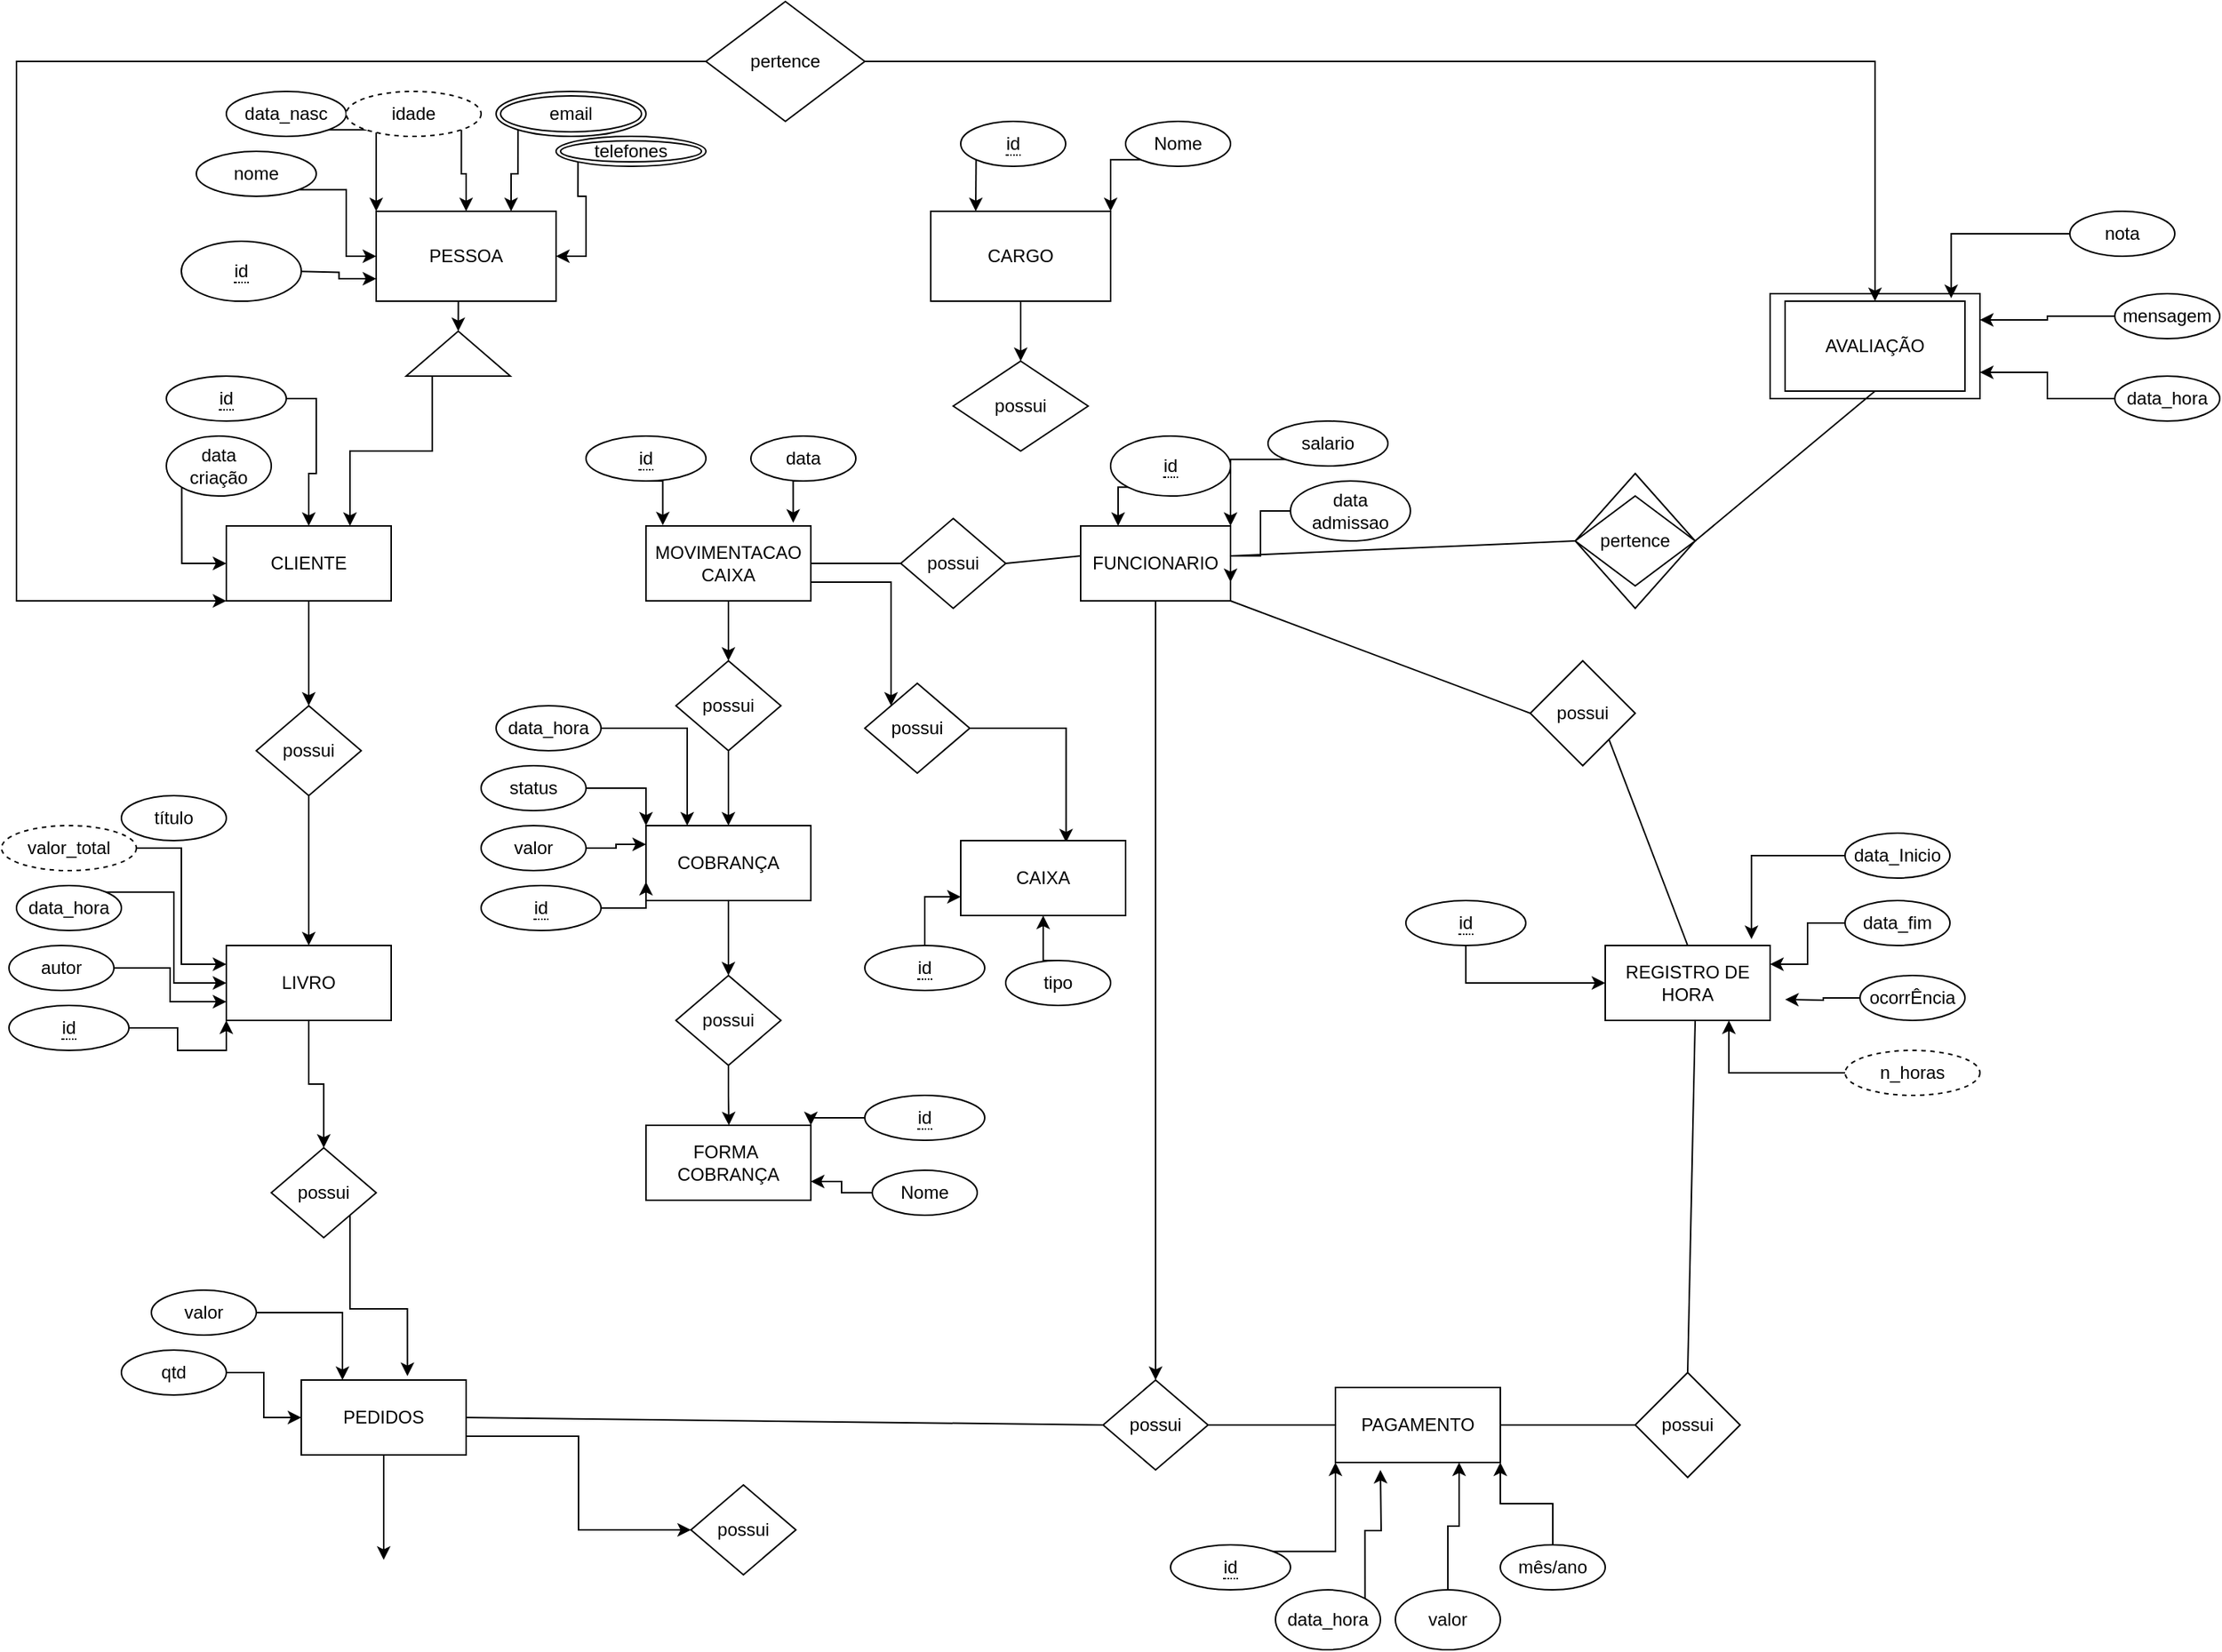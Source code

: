 <mxfile version="21.6.8" type="github">
  <diagram name="Página-1" id="gAhEPhjO_lKpxTiL0pb8">
    <mxGraphModel dx="2289" dy="622" grid="1" gridSize="10" guides="1" tooltips="1" connect="1" arrows="1" fold="1" page="1" pageScale="1" pageWidth="827" pageHeight="1169" math="0" shadow="0">
      <root>
        <mxCell id="0" />
        <mxCell id="1" parent="0" />
        <mxCell id="npG9SeMGYt-nMeT8o7ZW-240" value="" style="rhombus;whiteSpace=wrap;html=1;" vertex="1" parent="1">
          <mxGeometry x="940" y="315" width="80" height="90" as="geometry" />
        </mxCell>
        <mxCell id="npG9SeMGYt-nMeT8o7ZW-235" value="" style="rounded=0;whiteSpace=wrap;html=1;" vertex="1" parent="1">
          <mxGeometry x="1070" y="195" width="140" height="70" as="geometry" />
        </mxCell>
        <mxCell id="npG9SeMGYt-nMeT8o7ZW-226" style="edgeStyle=orthogonalEdgeStyle;rounded=0;orthogonalLoop=1;jettySize=auto;html=1;exitX=0;exitY=0.5;exitDx=0;exitDy=0;entryX=0;entryY=1;entryDx=0;entryDy=0;" edge="1" parent="1" source="npG9SeMGYt-nMeT8o7ZW-1" target="npG9SeMGYt-nMeT8o7ZW-41">
          <mxGeometry relative="1" as="geometry">
            <mxPoint x="-100" y="410" as="targetPoint" />
            <Array as="points">
              <mxPoint x="-100" y="40" />
              <mxPoint x="-100" y="400" />
            </Array>
          </mxGeometry>
        </mxCell>
        <mxCell id="npG9SeMGYt-nMeT8o7ZW-236" style="edgeStyle=orthogonalEdgeStyle;rounded=0;orthogonalLoop=1;jettySize=auto;html=1;exitX=1;exitY=0.5;exitDx=0;exitDy=0;entryX=0.5;entryY=0;entryDx=0;entryDy=0;" edge="1" parent="1" source="npG9SeMGYt-nMeT8o7ZW-1" target="npG9SeMGYt-nMeT8o7ZW-234">
          <mxGeometry relative="1" as="geometry">
            <mxPoint x="1150.0" y="40" as="targetPoint" />
          </mxGeometry>
        </mxCell>
        <mxCell id="npG9SeMGYt-nMeT8o7ZW-1" value="pertence" style="rhombus;whiteSpace=wrap;html=1;" vertex="1" parent="1">
          <mxGeometry x="360" width="106" height="80" as="geometry" />
        </mxCell>
        <mxCell id="npG9SeMGYt-nMeT8o7ZW-38" style="edgeStyle=orthogonalEdgeStyle;rounded=0;orthogonalLoop=1;jettySize=auto;html=1;exitX=0.5;exitY=1;exitDx=0;exitDy=0;entryX=1;entryY=0.5;entryDx=0;entryDy=0;" edge="1" parent="1" source="npG9SeMGYt-nMeT8o7ZW-2" target="npG9SeMGYt-nMeT8o7ZW-26">
          <mxGeometry relative="1" as="geometry" />
        </mxCell>
        <mxCell id="npG9SeMGYt-nMeT8o7ZW-2" value="PESSOA" style="rounded=0;whiteSpace=wrap;html=1;" vertex="1" parent="1">
          <mxGeometry x="140" y="140" width="120" height="60" as="geometry" />
        </mxCell>
        <mxCell id="npG9SeMGYt-nMeT8o7ZW-37" style="edgeStyle=orthogonalEdgeStyle;rounded=0;orthogonalLoop=1;jettySize=auto;html=1;exitX=0.5;exitY=1;exitDx=0;exitDy=0;entryX=0.5;entryY=0;entryDx=0;entryDy=0;" edge="1" parent="1" source="npG9SeMGYt-nMeT8o7ZW-3" target="npG9SeMGYt-nMeT8o7ZW-36">
          <mxGeometry relative="1" as="geometry" />
        </mxCell>
        <mxCell id="npG9SeMGYt-nMeT8o7ZW-3" value="CARGO" style="rounded=0;whiteSpace=wrap;html=1;" vertex="1" parent="1">
          <mxGeometry x="510" y="140" width="120" height="60" as="geometry" />
        </mxCell>
        <mxCell id="npG9SeMGYt-nMeT8o7ZW-58" style="edgeStyle=orthogonalEdgeStyle;rounded=0;orthogonalLoop=1;jettySize=auto;html=1;exitX=0.5;exitY=1;exitDx=0;exitDy=0;entryX=0.5;entryY=0;entryDx=0;entryDy=0;" edge="1" parent="1" source="npG9SeMGYt-nMeT8o7ZW-4" target="npG9SeMGYt-nMeT8o7ZW-57">
          <mxGeometry relative="1" as="geometry" />
        </mxCell>
        <mxCell id="npG9SeMGYt-nMeT8o7ZW-72" style="edgeStyle=orthogonalEdgeStyle;rounded=0;orthogonalLoop=1;jettySize=auto;html=1;exitX=1;exitY=0.75;exitDx=0;exitDy=0;entryX=0;entryY=0;entryDx=0;entryDy=0;" edge="1" parent="1" source="npG9SeMGYt-nMeT8o7ZW-4" target="npG9SeMGYt-nMeT8o7ZW-69">
          <mxGeometry relative="1" as="geometry" />
        </mxCell>
        <mxCell id="npG9SeMGYt-nMeT8o7ZW-4" value="MOVIMENTACAO&lt;br&gt;CAIXA" style="rounded=0;whiteSpace=wrap;html=1;" vertex="1" parent="1">
          <mxGeometry x="320" y="350" width="110" height="50" as="geometry" />
        </mxCell>
        <mxCell id="npG9SeMGYt-nMeT8o7ZW-89" style="edgeStyle=orthogonalEdgeStyle;rounded=0;orthogonalLoop=1;jettySize=auto;html=1;exitX=0.5;exitY=1;exitDx=0;exitDy=0;entryX=0.5;entryY=0;entryDx=0;entryDy=0;" edge="1" parent="1" source="npG9SeMGYt-nMeT8o7ZW-5" target="npG9SeMGYt-nMeT8o7ZW-87">
          <mxGeometry relative="1" as="geometry" />
        </mxCell>
        <mxCell id="npG9SeMGYt-nMeT8o7ZW-5" value="FUNCIONARIO" style="rounded=0;whiteSpace=wrap;html=1;" vertex="1" parent="1">
          <mxGeometry x="610" y="350" width="100" height="50" as="geometry" />
        </mxCell>
        <mxCell id="npG9SeMGYt-nMeT8o7ZW-24" style="edgeStyle=orthogonalEdgeStyle;rounded=0;orthogonalLoop=1;jettySize=auto;html=1;exitX=1;exitY=1;exitDx=0;exitDy=0;entryX=0;entryY=0.75;entryDx=0;entryDy=0;" edge="1" parent="1" target="npG9SeMGYt-nMeT8o7ZW-2">
          <mxGeometry relative="1" as="geometry">
            <mxPoint x="89.392" y="180.174" as="sourcePoint" />
          </mxGeometry>
        </mxCell>
        <mxCell id="npG9SeMGYt-nMeT8o7ZW-23" style="edgeStyle=orthogonalEdgeStyle;rounded=0;orthogonalLoop=1;jettySize=auto;html=1;exitX=1;exitY=1;exitDx=0;exitDy=0;entryX=0;entryY=0.5;entryDx=0;entryDy=0;" edge="1" parent="1" source="npG9SeMGYt-nMeT8o7ZW-8" target="npG9SeMGYt-nMeT8o7ZW-2">
          <mxGeometry relative="1" as="geometry" />
        </mxCell>
        <mxCell id="npG9SeMGYt-nMeT8o7ZW-8" value="nome" style="ellipse;whiteSpace=wrap;html=1;" vertex="1" parent="1">
          <mxGeometry x="20" y="100" width="80" height="30" as="geometry" />
        </mxCell>
        <mxCell id="npG9SeMGYt-nMeT8o7ZW-19" style="edgeStyle=orthogonalEdgeStyle;rounded=0;orthogonalLoop=1;jettySize=auto;html=1;exitX=1;exitY=1;exitDx=0;exitDy=0;entryX=0;entryY=0;entryDx=0;entryDy=0;" edge="1" parent="1" source="npG9SeMGYt-nMeT8o7ZW-10" target="npG9SeMGYt-nMeT8o7ZW-2">
          <mxGeometry relative="1" as="geometry" />
        </mxCell>
        <mxCell id="npG9SeMGYt-nMeT8o7ZW-10" value="data_nasc" style="ellipse;whiteSpace=wrap;html=1;" vertex="1" parent="1">
          <mxGeometry x="40" y="60" width="80" height="30" as="geometry" />
        </mxCell>
        <mxCell id="npG9SeMGYt-nMeT8o7ZW-18" style="edgeStyle=orthogonalEdgeStyle;rounded=0;orthogonalLoop=1;jettySize=auto;html=1;exitX=1;exitY=1;exitDx=0;exitDy=0;entryX=0.5;entryY=0;entryDx=0;entryDy=0;" edge="1" parent="1" source="npG9SeMGYt-nMeT8o7ZW-11" target="npG9SeMGYt-nMeT8o7ZW-2">
          <mxGeometry relative="1" as="geometry" />
        </mxCell>
        <mxCell id="npG9SeMGYt-nMeT8o7ZW-11" value="idade" style="ellipse;whiteSpace=wrap;html=1;align=center;dashed=1;" vertex="1" parent="1">
          <mxGeometry x="120" y="60" width="90" height="30" as="geometry" />
        </mxCell>
        <mxCell id="npG9SeMGYt-nMeT8o7ZW-17" style="edgeStyle=orthogonalEdgeStyle;rounded=0;orthogonalLoop=1;jettySize=auto;html=1;exitX=0;exitY=1;exitDx=0;exitDy=0;entryX=0.75;entryY=0;entryDx=0;entryDy=0;" edge="1" parent="1" source="npG9SeMGYt-nMeT8o7ZW-12" target="npG9SeMGYt-nMeT8o7ZW-2">
          <mxGeometry relative="1" as="geometry" />
        </mxCell>
        <mxCell id="npG9SeMGYt-nMeT8o7ZW-12" value="email" style="ellipse;shape=doubleEllipse;margin=3;whiteSpace=wrap;html=1;align=center;" vertex="1" parent="1">
          <mxGeometry x="220" y="60" width="100" height="30" as="geometry" />
        </mxCell>
        <mxCell id="npG9SeMGYt-nMeT8o7ZW-16" style="edgeStyle=orthogonalEdgeStyle;rounded=0;orthogonalLoop=1;jettySize=auto;html=1;exitX=0;exitY=1;exitDx=0;exitDy=0;entryX=1;entryY=0.5;entryDx=0;entryDy=0;" edge="1" parent="1" source="npG9SeMGYt-nMeT8o7ZW-13" target="npG9SeMGYt-nMeT8o7ZW-2">
          <mxGeometry relative="1" as="geometry" />
        </mxCell>
        <mxCell id="npG9SeMGYt-nMeT8o7ZW-13" value="telefones" style="ellipse;shape=doubleEllipse;margin=3;whiteSpace=wrap;html=1;align=center;" vertex="1" parent="1">
          <mxGeometry x="260" y="90" width="100" height="20" as="geometry" />
        </mxCell>
        <mxCell id="npG9SeMGYt-nMeT8o7ZW-91" style="edgeStyle=orthogonalEdgeStyle;rounded=0;orthogonalLoop=1;jettySize=auto;html=1;exitX=0;exitY=0.25;exitDx=0;exitDy=0;entryX=0.75;entryY=0;entryDx=0;entryDy=0;" edge="1" parent="1" source="npG9SeMGYt-nMeT8o7ZW-26" target="npG9SeMGYt-nMeT8o7ZW-41">
          <mxGeometry relative="1" as="geometry" />
        </mxCell>
        <mxCell id="npG9SeMGYt-nMeT8o7ZW-26" value="" style="triangle;whiteSpace=wrap;html=1;direction=north;" vertex="1" parent="1">
          <mxGeometry x="160" y="220" width="69.5" height="30" as="geometry" />
        </mxCell>
        <mxCell id="npG9SeMGYt-nMeT8o7ZW-28" value="&lt;span style=&quot;border-bottom: 1px dotted&quot;&gt;id&lt;br&gt;&lt;/span&gt;" style="ellipse;whiteSpace=wrap;html=1;align=center;" vertex="1" parent="1">
          <mxGeometry x="10" y="160" width="80" height="40" as="geometry" />
        </mxCell>
        <mxCell id="npG9SeMGYt-nMeT8o7ZW-35" style="edgeStyle=orthogonalEdgeStyle;rounded=0;orthogonalLoop=1;jettySize=auto;html=1;exitX=0;exitY=1;exitDx=0;exitDy=0;entryX=0.25;entryY=0;entryDx=0;entryDy=0;" edge="1" parent="1" source="npG9SeMGYt-nMeT8o7ZW-31" target="npG9SeMGYt-nMeT8o7ZW-3">
          <mxGeometry relative="1" as="geometry" />
        </mxCell>
        <mxCell id="npG9SeMGYt-nMeT8o7ZW-31" value="&lt;span style=&quot;border-bottom: 1px dotted&quot;&gt;id&lt;br&gt;&lt;/span&gt;" style="ellipse;whiteSpace=wrap;html=1;align=center;" vertex="1" parent="1">
          <mxGeometry x="530" y="80" width="70" height="30" as="geometry" />
        </mxCell>
        <mxCell id="npG9SeMGYt-nMeT8o7ZW-32" style="edgeStyle=orthogonalEdgeStyle;rounded=0;orthogonalLoop=1;jettySize=auto;html=1;exitX=0.5;exitY=1;exitDx=0;exitDy=0;" edge="1" parent="1" source="npG9SeMGYt-nMeT8o7ZW-31" target="npG9SeMGYt-nMeT8o7ZW-31">
          <mxGeometry relative="1" as="geometry" />
        </mxCell>
        <mxCell id="npG9SeMGYt-nMeT8o7ZW-34" style="edgeStyle=orthogonalEdgeStyle;rounded=0;orthogonalLoop=1;jettySize=auto;html=1;exitX=0;exitY=1;exitDx=0;exitDy=0;entryX=1;entryY=0;entryDx=0;entryDy=0;" edge="1" parent="1" source="npG9SeMGYt-nMeT8o7ZW-33" target="npG9SeMGYt-nMeT8o7ZW-3">
          <mxGeometry relative="1" as="geometry" />
        </mxCell>
        <mxCell id="npG9SeMGYt-nMeT8o7ZW-33" value="Nome" style="ellipse;whiteSpace=wrap;html=1;" vertex="1" parent="1">
          <mxGeometry x="640" y="80" width="70" height="30" as="geometry" />
        </mxCell>
        <mxCell id="npG9SeMGYt-nMeT8o7ZW-36" value="possui" style="rhombus;whiteSpace=wrap;html=1;" vertex="1" parent="1">
          <mxGeometry x="525" y="240" width="90" height="60" as="geometry" />
        </mxCell>
        <mxCell id="npG9SeMGYt-nMeT8o7ZW-101" style="edgeStyle=orthogonalEdgeStyle;rounded=0;orthogonalLoop=1;jettySize=auto;html=1;exitX=0.5;exitY=1;exitDx=0;exitDy=0;entryX=0.5;entryY=0;entryDx=0;entryDy=0;" edge="1" parent="1" source="npG9SeMGYt-nMeT8o7ZW-41" target="npG9SeMGYt-nMeT8o7ZW-99">
          <mxGeometry relative="1" as="geometry" />
        </mxCell>
        <mxCell id="npG9SeMGYt-nMeT8o7ZW-41" value="CLIENTE" style="rounded=0;whiteSpace=wrap;html=1;" vertex="1" parent="1">
          <mxGeometry x="40" y="350" width="110" height="50" as="geometry" />
        </mxCell>
        <mxCell id="npG9SeMGYt-nMeT8o7ZW-48" style="edgeStyle=orthogonalEdgeStyle;rounded=0;orthogonalLoop=1;jettySize=auto;html=1;exitX=0;exitY=1;exitDx=0;exitDy=0;entryX=1;entryY=0;entryDx=0;entryDy=0;" edge="1" parent="1" source="npG9SeMGYt-nMeT8o7ZW-42" target="npG9SeMGYt-nMeT8o7ZW-5">
          <mxGeometry relative="1" as="geometry" />
        </mxCell>
        <mxCell id="npG9SeMGYt-nMeT8o7ZW-42" value="salario" style="ellipse;whiteSpace=wrap;html=1;" vertex="1" parent="1">
          <mxGeometry x="735" y="280" width="80" height="30" as="geometry" />
        </mxCell>
        <mxCell id="npG9SeMGYt-nMeT8o7ZW-49" style="edgeStyle=orthogonalEdgeStyle;rounded=0;orthogonalLoop=1;jettySize=auto;html=1;exitX=0;exitY=0.5;exitDx=0;exitDy=0;entryX=1;entryY=0.75;entryDx=0;entryDy=0;" edge="1" parent="1" source="npG9SeMGYt-nMeT8o7ZW-44" target="npG9SeMGYt-nMeT8o7ZW-5">
          <mxGeometry relative="1" as="geometry">
            <Array as="points">
              <mxPoint x="730" y="340" />
              <mxPoint x="730" y="370" />
              <mxPoint x="710" y="370" />
            </Array>
          </mxGeometry>
        </mxCell>
        <mxCell id="npG9SeMGYt-nMeT8o7ZW-44" value="data admissao" style="ellipse;whiteSpace=wrap;html=1;" vertex="1" parent="1">
          <mxGeometry x="750" y="320" width="80" height="40" as="geometry" />
        </mxCell>
        <mxCell id="npG9SeMGYt-nMeT8o7ZW-46" style="edgeStyle=orthogonalEdgeStyle;rounded=0;orthogonalLoop=1;jettySize=auto;html=1;exitX=0;exitY=1;exitDx=0;exitDy=0;entryX=0.25;entryY=0;entryDx=0;entryDy=0;" edge="1" parent="1" source="npG9SeMGYt-nMeT8o7ZW-45" target="npG9SeMGYt-nMeT8o7ZW-5">
          <mxGeometry relative="1" as="geometry" />
        </mxCell>
        <mxCell id="npG9SeMGYt-nMeT8o7ZW-45" value="&lt;span style=&quot;border-bottom: 1px dotted&quot;&gt;id&lt;br&gt;&lt;/span&gt;" style="ellipse;whiteSpace=wrap;html=1;align=center;" vertex="1" parent="1">
          <mxGeometry x="630" y="290" width="80" height="40" as="geometry" />
        </mxCell>
        <mxCell id="npG9SeMGYt-nMeT8o7ZW-50" value="possui" style="rhombus;whiteSpace=wrap;html=1;" vertex="1" parent="1">
          <mxGeometry x="490" y="345" width="70" height="60" as="geometry" />
        </mxCell>
        <mxCell id="npG9SeMGYt-nMeT8o7ZW-56" style="edgeStyle=orthogonalEdgeStyle;rounded=0;orthogonalLoop=1;jettySize=auto;html=1;exitX=0.5;exitY=1;exitDx=0;exitDy=0;entryX=0.102;entryY=-0.009;entryDx=0;entryDy=0;entryPerimeter=0;" edge="1" parent="1" source="npG9SeMGYt-nMeT8o7ZW-53" target="npG9SeMGYt-nMeT8o7ZW-4">
          <mxGeometry relative="1" as="geometry" />
        </mxCell>
        <mxCell id="npG9SeMGYt-nMeT8o7ZW-53" value="&lt;span style=&quot;border-bottom: 1px dotted&quot;&gt;id&lt;br&gt;&lt;/span&gt;" style="ellipse;whiteSpace=wrap;html=1;align=center;" vertex="1" parent="1">
          <mxGeometry x="280" y="290" width="80" height="30" as="geometry" />
        </mxCell>
        <mxCell id="npG9SeMGYt-nMeT8o7ZW-55" style="edgeStyle=orthogonalEdgeStyle;rounded=0;orthogonalLoop=1;jettySize=auto;html=1;exitX=0.5;exitY=1;exitDx=0;exitDy=0;entryX=0.893;entryY=-0.042;entryDx=0;entryDy=0;entryPerimeter=0;" edge="1" parent="1" source="npG9SeMGYt-nMeT8o7ZW-54" target="npG9SeMGYt-nMeT8o7ZW-4">
          <mxGeometry relative="1" as="geometry" />
        </mxCell>
        <mxCell id="npG9SeMGYt-nMeT8o7ZW-54" value="data" style="ellipse;whiteSpace=wrap;html=1;" vertex="1" parent="1">
          <mxGeometry x="390" y="290" width="70" height="30" as="geometry" />
        </mxCell>
        <mxCell id="npG9SeMGYt-nMeT8o7ZW-60" style="edgeStyle=orthogonalEdgeStyle;rounded=0;orthogonalLoop=1;jettySize=auto;html=1;exitX=0.5;exitY=1;exitDx=0;exitDy=0;entryX=0.5;entryY=0;entryDx=0;entryDy=0;" edge="1" parent="1" source="npG9SeMGYt-nMeT8o7ZW-57" target="npG9SeMGYt-nMeT8o7ZW-59">
          <mxGeometry relative="1" as="geometry" />
        </mxCell>
        <mxCell id="npG9SeMGYt-nMeT8o7ZW-57" value="possui" style="rhombus;whiteSpace=wrap;html=1;" vertex="1" parent="1">
          <mxGeometry x="340" y="440" width="70" height="60" as="geometry" />
        </mxCell>
        <mxCell id="npG9SeMGYt-nMeT8o7ZW-78" style="edgeStyle=orthogonalEdgeStyle;rounded=0;orthogonalLoop=1;jettySize=auto;html=1;exitX=0.5;exitY=1;exitDx=0;exitDy=0;entryX=0.5;entryY=0;entryDx=0;entryDy=0;" edge="1" parent="1" source="npG9SeMGYt-nMeT8o7ZW-59" target="npG9SeMGYt-nMeT8o7ZW-70">
          <mxGeometry relative="1" as="geometry" />
        </mxCell>
        <mxCell id="npG9SeMGYt-nMeT8o7ZW-59" value="COBRANÇA" style="rounded=0;whiteSpace=wrap;html=1;" vertex="1" parent="1">
          <mxGeometry x="320" y="550" width="110" height="50" as="geometry" />
        </mxCell>
        <mxCell id="npG9SeMGYt-nMeT8o7ZW-65" style="edgeStyle=orthogonalEdgeStyle;rounded=0;orthogonalLoop=1;jettySize=auto;html=1;exitX=1;exitY=0.5;exitDx=0;exitDy=0;entryX=0.25;entryY=0;entryDx=0;entryDy=0;" edge="1" parent="1" source="npG9SeMGYt-nMeT8o7ZW-61" target="npG9SeMGYt-nMeT8o7ZW-59">
          <mxGeometry relative="1" as="geometry" />
        </mxCell>
        <mxCell id="npG9SeMGYt-nMeT8o7ZW-61" value="data_hora" style="ellipse;whiteSpace=wrap;html=1;" vertex="1" parent="1">
          <mxGeometry x="220" y="470" width="70" height="30" as="geometry" />
        </mxCell>
        <mxCell id="npG9SeMGYt-nMeT8o7ZW-66" style="edgeStyle=orthogonalEdgeStyle;rounded=0;orthogonalLoop=1;jettySize=auto;html=1;exitX=1;exitY=0.5;exitDx=0;exitDy=0;entryX=0;entryY=0;entryDx=0;entryDy=0;" edge="1" parent="1" source="npG9SeMGYt-nMeT8o7ZW-62" target="npG9SeMGYt-nMeT8o7ZW-59">
          <mxGeometry relative="1" as="geometry" />
        </mxCell>
        <mxCell id="npG9SeMGYt-nMeT8o7ZW-62" value="status" style="ellipse;whiteSpace=wrap;html=1;" vertex="1" parent="1">
          <mxGeometry x="210" y="510" width="70" height="30" as="geometry" />
        </mxCell>
        <mxCell id="npG9SeMGYt-nMeT8o7ZW-67" style="edgeStyle=orthogonalEdgeStyle;rounded=0;orthogonalLoop=1;jettySize=auto;html=1;exitX=1;exitY=0.5;exitDx=0;exitDy=0;entryX=0;entryY=0.25;entryDx=0;entryDy=0;" edge="1" parent="1" source="npG9SeMGYt-nMeT8o7ZW-63" target="npG9SeMGYt-nMeT8o7ZW-59">
          <mxGeometry relative="1" as="geometry" />
        </mxCell>
        <mxCell id="npG9SeMGYt-nMeT8o7ZW-63" value="valor" style="ellipse;whiteSpace=wrap;html=1;" vertex="1" parent="1">
          <mxGeometry x="210" y="550" width="70" height="30" as="geometry" />
        </mxCell>
        <mxCell id="npG9SeMGYt-nMeT8o7ZW-68" style="edgeStyle=orthogonalEdgeStyle;rounded=0;orthogonalLoop=1;jettySize=auto;html=1;exitX=1;exitY=0.5;exitDx=0;exitDy=0;entryX=0;entryY=0.75;entryDx=0;entryDy=0;" edge="1" parent="1" source="npG9SeMGYt-nMeT8o7ZW-64" target="npG9SeMGYt-nMeT8o7ZW-59">
          <mxGeometry relative="1" as="geometry" />
        </mxCell>
        <mxCell id="npG9SeMGYt-nMeT8o7ZW-64" value="&lt;span style=&quot;border-bottom: 1px dotted&quot;&gt;id&lt;br&gt;&lt;/span&gt;" style="ellipse;whiteSpace=wrap;html=1;align=center;" vertex="1" parent="1">
          <mxGeometry x="210" y="590" width="80" height="30" as="geometry" />
        </mxCell>
        <mxCell id="npG9SeMGYt-nMeT8o7ZW-73" style="edgeStyle=orthogonalEdgeStyle;rounded=0;orthogonalLoop=1;jettySize=auto;html=1;exitX=1;exitY=0.5;exitDx=0;exitDy=0;entryX=0.639;entryY=0.025;entryDx=0;entryDy=0;entryPerimeter=0;" edge="1" parent="1" source="npG9SeMGYt-nMeT8o7ZW-69" target="npG9SeMGYt-nMeT8o7ZW-71">
          <mxGeometry relative="1" as="geometry" />
        </mxCell>
        <mxCell id="npG9SeMGYt-nMeT8o7ZW-69" value="possui" style="rhombus;whiteSpace=wrap;html=1;" vertex="1" parent="1">
          <mxGeometry x="466" y="455" width="70" height="60" as="geometry" />
        </mxCell>
        <mxCell id="npG9SeMGYt-nMeT8o7ZW-79" style="edgeStyle=orthogonalEdgeStyle;rounded=0;orthogonalLoop=1;jettySize=auto;html=1;exitX=0.5;exitY=1;exitDx=0;exitDy=0;" edge="1" parent="1" source="npG9SeMGYt-nMeT8o7ZW-70">
          <mxGeometry relative="1" as="geometry">
            <mxPoint x="375.308" y="750" as="targetPoint" />
          </mxGeometry>
        </mxCell>
        <mxCell id="npG9SeMGYt-nMeT8o7ZW-70" value="possui" style="rhombus;whiteSpace=wrap;html=1;" vertex="1" parent="1">
          <mxGeometry x="340" y="650" width="70" height="60" as="geometry" />
        </mxCell>
        <mxCell id="npG9SeMGYt-nMeT8o7ZW-71" value="CAIXA" style="rounded=0;whiteSpace=wrap;html=1;" vertex="1" parent="1">
          <mxGeometry x="530" y="560" width="110" height="50" as="geometry" />
        </mxCell>
        <mxCell id="npG9SeMGYt-nMeT8o7ZW-77" style="edgeStyle=orthogonalEdgeStyle;rounded=0;orthogonalLoop=1;jettySize=auto;html=1;exitX=0.5;exitY=0;exitDx=0;exitDy=0;entryX=0;entryY=0.75;entryDx=0;entryDy=0;" edge="1" parent="1" source="npG9SeMGYt-nMeT8o7ZW-74" target="npG9SeMGYt-nMeT8o7ZW-71">
          <mxGeometry relative="1" as="geometry" />
        </mxCell>
        <mxCell id="npG9SeMGYt-nMeT8o7ZW-74" value="&lt;span style=&quot;border-bottom: 1px dotted&quot;&gt;id&lt;br&gt;&lt;/span&gt;" style="ellipse;whiteSpace=wrap;html=1;align=center;" vertex="1" parent="1">
          <mxGeometry x="466" y="630" width="80" height="30" as="geometry" />
        </mxCell>
        <mxCell id="npG9SeMGYt-nMeT8o7ZW-76" style="edgeStyle=orthogonalEdgeStyle;rounded=0;orthogonalLoop=1;jettySize=auto;html=1;exitX=0.5;exitY=0;exitDx=0;exitDy=0;entryX=0.5;entryY=1;entryDx=0;entryDy=0;" edge="1" parent="1" source="npG9SeMGYt-nMeT8o7ZW-75" target="npG9SeMGYt-nMeT8o7ZW-71">
          <mxGeometry relative="1" as="geometry" />
        </mxCell>
        <mxCell id="npG9SeMGYt-nMeT8o7ZW-75" value="tipo" style="ellipse;whiteSpace=wrap;html=1;" vertex="1" parent="1">
          <mxGeometry x="560" y="640" width="70" height="30" as="geometry" />
        </mxCell>
        <mxCell id="npG9SeMGYt-nMeT8o7ZW-80" value="FORMA&amp;nbsp;&lt;br&gt;COBRANÇA" style="rounded=0;whiteSpace=wrap;html=1;" vertex="1" parent="1">
          <mxGeometry x="320" y="750" width="110" height="50" as="geometry" />
        </mxCell>
        <mxCell id="npG9SeMGYt-nMeT8o7ZW-83" style="edgeStyle=orthogonalEdgeStyle;rounded=0;orthogonalLoop=1;jettySize=auto;html=1;exitX=0;exitY=0.5;exitDx=0;exitDy=0;entryX=1;entryY=0;entryDx=0;entryDy=0;" edge="1" parent="1" source="npG9SeMGYt-nMeT8o7ZW-81" target="npG9SeMGYt-nMeT8o7ZW-80">
          <mxGeometry relative="1" as="geometry" />
        </mxCell>
        <mxCell id="npG9SeMGYt-nMeT8o7ZW-81" value="&lt;span style=&quot;border-bottom: 1px dotted&quot;&gt;id&lt;br&gt;&lt;/span&gt;" style="ellipse;whiteSpace=wrap;html=1;align=center;" vertex="1" parent="1">
          <mxGeometry x="466" y="730" width="80" height="30" as="geometry" />
        </mxCell>
        <mxCell id="npG9SeMGYt-nMeT8o7ZW-86" style="edgeStyle=orthogonalEdgeStyle;rounded=0;orthogonalLoop=1;jettySize=auto;html=1;exitX=0;exitY=0.5;exitDx=0;exitDy=0;entryX=1;entryY=0.75;entryDx=0;entryDy=0;" edge="1" parent="1" source="npG9SeMGYt-nMeT8o7ZW-82" target="npG9SeMGYt-nMeT8o7ZW-80">
          <mxGeometry relative="1" as="geometry" />
        </mxCell>
        <mxCell id="npG9SeMGYt-nMeT8o7ZW-82" value="Nome" style="ellipse;whiteSpace=wrap;html=1;" vertex="1" parent="1">
          <mxGeometry x="471" y="780" width="70" height="30" as="geometry" />
        </mxCell>
        <mxCell id="npG9SeMGYt-nMeT8o7ZW-87" value="possui" style="rhombus;whiteSpace=wrap;html=1;" vertex="1" parent="1">
          <mxGeometry x="625" y="920" width="70" height="60" as="geometry" />
        </mxCell>
        <mxCell id="npG9SeMGYt-nMeT8o7ZW-98" style="edgeStyle=orthogonalEdgeStyle;rounded=0;orthogonalLoop=1;jettySize=auto;html=1;exitX=1;exitY=0.5;exitDx=0;exitDy=0;entryX=0.5;entryY=0;entryDx=0;entryDy=0;" edge="1" parent="1" source="npG9SeMGYt-nMeT8o7ZW-92" target="npG9SeMGYt-nMeT8o7ZW-41">
          <mxGeometry relative="1" as="geometry" />
        </mxCell>
        <mxCell id="npG9SeMGYt-nMeT8o7ZW-92" value="&lt;span style=&quot;border-bottom: 1px dotted&quot;&gt;id&lt;br&gt;&lt;/span&gt;" style="ellipse;whiteSpace=wrap;html=1;align=center;" vertex="1" parent="1">
          <mxGeometry y="250" width="80" height="30" as="geometry" />
        </mxCell>
        <mxCell id="npG9SeMGYt-nMeT8o7ZW-95" style="edgeStyle=orthogonalEdgeStyle;rounded=0;orthogonalLoop=1;jettySize=auto;html=1;exitX=0;exitY=1;exitDx=0;exitDy=0;entryX=0;entryY=0.5;entryDx=0;entryDy=0;" edge="1" parent="1" source="npG9SeMGYt-nMeT8o7ZW-94" target="npG9SeMGYt-nMeT8o7ZW-41">
          <mxGeometry relative="1" as="geometry" />
        </mxCell>
        <mxCell id="npG9SeMGYt-nMeT8o7ZW-94" value="data&lt;br&gt;criação" style="ellipse;whiteSpace=wrap;html=1;" vertex="1" parent="1">
          <mxGeometry y="290" width="70" height="40" as="geometry" />
        </mxCell>
        <mxCell id="npG9SeMGYt-nMeT8o7ZW-102" style="edgeStyle=orthogonalEdgeStyle;rounded=0;orthogonalLoop=1;jettySize=auto;html=1;exitX=0.5;exitY=1;exitDx=0;exitDy=0;entryX=0.5;entryY=0;entryDx=0;entryDy=0;" edge="1" parent="1" source="npG9SeMGYt-nMeT8o7ZW-99" target="npG9SeMGYt-nMeT8o7ZW-100">
          <mxGeometry relative="1" as="geometry" />
        </mxCell>
        <mxCell id="npG9SeMGYt-nMeT8o7ZW-99" value="possui" style="rhombus;whiteSpace=wrap;html=1;" vertex="1" parent="1">
          <mxGeometry x="60" y="470" width="70" height="60" as="geometry" />
        </mxCell>
        <mxCell id="npG9SeMGYt-nMeT8o7ZW-128" style="edgeStyle=orthogonalEdgeStyle;rounded=0;orthogonalLoop=1;jettySize=auto;html=1;exitX=0.5;exitY=1;exitDx=0;exitDy=0;entryX=0.5;entryY=0;entryDx=0;entryDy=0;" edge="1" parent="1" source="npG9SeMGYt-nMeT8o7ZW-100" target="npG9SeMGYt-nMeT8o7ZW-126">
          <mxGeometry relative="1" as="geometry" />
        </mxCell>
        <mxCell id="npG9SeMGYt-nMeT8o7ZW-100" value="LIVRO" style="rounded=0;whiteSpace=wrap;html=1;" vertex="1" parent="1">
          <mxGeometry x="40" y="630" width="110" height="50" as="geometry" />
        </mxCell>
        <mxCell id="npG9SeMGYt-nMeT8o7ZW-117" style="edgeStyle=orthogonalEdgeStyle;rounded=0;orthogonalLoop=1;jettySize=auto;html=1;exitX=1;exitY=0.5;exitDx=0;exitDy=0;entryX=0;entryY=0.25;entryDx=0;entryDy=0;" edge="1" parent="1" source="npG9SeMGYt-nMeT8o7ZW-104" target="npG9SeMGYt-nMeT8o7ZW-100">
          <mxGeometry relative="1" as="geometry" />
        </mxCell>
        <mxCell id="npG9SeMGYt-nMeT8o7ZW-104" value="valor_total" style="ellipse;whiteSpace=wrap;html=1;align=center;dashed=1;" vertex="1" parent="1">
          <mxGeometry x="-110" y="550" width="90" height="30" as="geometry" />
        </mxCell>
        <mxCell id="npG9SeMGYt-nMeT8o7ZW-118" style="edgeStyle=orthogonalEdgeStyle;rounded=0;orthogonalLoop=1;jettySize=auto;html=1;exitX=1;exitY=0;exitDx=0;exitDy=0;entryX=0;entryY=0.5;entryDx=0;entryDy=0;" edge="1" parent="1" source="npG9SeMGYt-nMeT8o7ZW-106" target="npG9SeMGYt-nMeT8o7ZW-100">
          <mxGeometry relative="1" as="geometry" />
        </mxCell>
        <mxCell id="npG9SeMGYt-nMeT8o7ZW-106" value="data_hora" style="ellipse;whiteSpace=wrap;html=1;" vertex="1" parent="1">
          <mxGeometry x="-100" y="590" width="70" height="30" as="geometry" />
        </mxCell>
        <mxCell id="npG9SeMGYt-nMeT8o7ZW-120" style="edgeStyle=orthogonalEdgeStyle;rounded=0;orthogonalLoop=1;jettySize=auto;html=1;exitX=1;exitY=0.5;exitDx=0;exitDy=0;entryX=0;entryY=1;entryDx=0;entryDy=0;" edge="1" parent="1" source="npG9SeMGYt-nMeT8o7ZW-108" target="npG9SeMGYt-nMeT8o7ZW-100">
          <mxGeometry relative="1" as="geometry" />
        </mxCell>
        <mxCell id="npG9SeMGYt-nMeT8o7ZW-108" value="&lt;span style=&quot;border-bottom: 1px dotted&quot;&gt;id&lt;br&gt;&lt;/span&gt;" style="ellipse;whiteSpace=wrap;html=1;align=center;" vertex="1" parent="1">
          <mxGeometry x="-105" y="670" width="80" height="30" as="geometry" />
        </mxCell>
        <mxCell id="npG9SeMGYt-nMeT8o7ZW-134" style="edgeStyle=orthogonalEdgeStyle;rounded=0;orthogonalLoop=1;jettySize=auto;html=1;exitX=1;exitY=1;exitDx=0;exitDy=0;entryX=0.644;entryY=-0.053;entryDx=0;entryDy=0;entryPerimeter=0;" edge="1" parent="1" source="npG9SeMGYt-nMeT8o7ZW-126" target="npG9SeMGYt-nMeT8o7ZW-132">
          <mxGeometry relative="1" as="geometry" />
        </mxCell>
        <mxCell id="npG9SeMGYt-nMeT8o7ZW-126" value="possui" style="rhombus;whiteSpace=wrap;html=1;" vertex="1" parent="1">
          <mxGeometry x="70" y="765" width="70" height="60" as="geometry" />
        </mxCell>
        <mxCell id="npG9SeMGYt-nMeT8o7ZW-129" value="título" style="ellipse;whiteSpace=wrap;html=1;" vertex="1" parent="1">
          <mxGeometry x="-30" y="530" width="70" height="30" as="geometry" />
        </mxCell>
        <mxCell id="npG9SeMGYt-nMeT8o7ZW-131" style="edgeStyle=orthogonalEdgeStyle;rounded=0;orthogonalLoop=1;jettySize=auto;html=1;exitX=1;exitY=0.5;exitDx=0;exitDy=0;entryX=0;entryY=0.75;entryDx=0;entryDy=0;" edge="1" parent="1" source="npG9SeMGYt-nMeT8o7ZW-130" target="npG9SeMGYt-nMeT8o7ZW-100">
          <mxGeometry relative="1" as="geometry" />
        </mxCell>
        <mxCell id="npG9SeMGYt-nMeT8o7ZW-130" value="autor" style="ellipse;whiteSpace=wrap;html=1;" vertex="1" parent="1">
          <mxGeometry x="-105" y="630" width="70" height="30" as="geometry" />
        </mxCell>
        <mxCell id="npG9SeMGYt-nMeT8o7ZW-151" style="edgeStyle=orthogonalEdgeStyle;rounded=0;orthogonalLoop=1;jettySize=auto;html=1;exitX=1;exitY=0.75;exitDx=0;exitDy=0;entryX=0;entryY=0.5;entryDx=0;entryDy=0;" edge="1" parent="1" source="npG9SeMGYt-nMeT8o7ZW-132" target="npG9SeMGYt-nMeT8o7ZW-150">
          <mxGeometry relative="1" as="geometry" />
        </mxCell>
        <mxCell id="npG9SeMGYt-nMeT8o7ZW-154" style="edgeStyle=orthogonalEdgeStyle;rounded=0;orthogonalLoop=1;jettySize=auto;html=1;exitX=0.5;exitY=1;exitDx=0;exitDy=0;entryX=0.5;entryY=0;entryDx=0;entryDy=0;" edge="1" parent="1" source="npG9SeMGYt-nMeT8o7ZW-132">
          <mxGeometry relative="1" as="geometry">
            <mxPoint x="145" y="1040" as="targetPoint" />
          </mxGeometry>
        </mxCell>
        <mxCell id="npG9SeMGYt-nMeT8o7ZW-132" value="PEDIDOS" style="rounded=0;whiteSpace=wrap;html=1;" vertex="1" parent="1">
          <mxGeometry x="90" y="920" width="110" height="50" as="geometry" />
        </mxCell>
        <mxCell id="npG9SeMGYt-nMeT8o7ZW-141" style="edgeStyle=orthogonalEdgeStyle;rounded=0;orthogonalLoop=1;jettySize=auto;html=1;exitX=1;exitY=0.5;exitDx=0;exitDy=0;entryX=0.25;entryY=0;entryDx=0;entryDy=0;" edge="1" parent="1" source="npG9SeMGYt-nMeT8o7ZW-135" target="npG9SeMGYt-nMeT8o7ZW-132">
          <mxGeometry relative="1" as="geometry" />
        </mxCell>
        <mxCell id="npG9SeMGYt-nMeT8o7ZW-135" value="valor" style="ellipse;whiteSpace=wrap;html=1;" vertex="1" parent="1">
          <mxGeometry x="-10" y="860" width="70" height="30" as="geometry" />
        </mxCell>
        <mxCell id="npG9SeMGYt-nMeT8o7ZW-143" style="edgeStyle=orthogonalEdgeStyle;rounded=0;orthogonalLoop=1;jettySize=auto;html=1;exitX=1;exitY=0.5;exitDx=0;exitDy=0;entryX=0;entryY=0.5;entryDx=0;entryDy=0;" edge="1" parent="1" source="npG9SeMGYt-nMeT8o7ZW-140" target="npG9SeMGYt-nMeT8o7ZW-132">
          <mxGeometry relative="1" as="geometry" />
        </mxCell>
        <mxCell id="npG9SeMGYt-nMeT8o7ZW-140" value="qtd" style="ellipse;whiteSpace=wrap;html=1;" vertex="1" parent="1">
          <mxGeometry x="-30" y="900" width="70" height="30" as="geometry" />
        </mxCell>
        <mxCell id="npG9SeMGYt-nMeT8o7ZW-150" value="possui" style="rhombus;whiteSpace=wrap;html=1;" vertex="1" parent="1">
          <mxGeometry x="350" y="990" width="70" height="60" as="geometry" />
        </mxCell>
        <mxCell id="npG9SeMGYt-nMeT8o7ZW-165" value="REGISTRO DE&lt;br&gt;HORA&lt;br&gt;" style="rounded=0;whiteSpace=wrap;html=1;" vertex="1" parent="1">
          <mxGeometry x="960" y="630" width="110" height="50" as="geometry" />
        </mxCell>
        <mxCell id="npG9SeMGYt-nMeT8o7ZW-167" value="possui" style="rhombus;whiteSpace=wrap;html=1;" vertex="1" parent="1">
          <mxGeometry x="910" y="440" width="70" height="70" as="geometry" />
        </mxCell>
        <mxCell id="npG9SeMGYt-nMeT8o7ZW-170" value="possui" style="rhombus;whiteSpace=wrap;html=1;" vertex="1" parent="1">
          <mxGeometry x="980" y="915" width="70" height="70" as="geometry" />
        </mxCell>
        <mxCell id="npG9SeMGYt-nMeT8o7ZW-172" value="PAGAMENTO" style="rounded=0;whiteSpace=wrap;html=1;" vertex="1" parent="1">
          <mxGeometry x="780" y="925" width="110" height="50" as="geometry" />
        </mxCell>
        <mxCell id="npG9SeMGYt-nMeT8o7ZW-185" value="" style="endArrow=none;html=1;rounded=0;exitX=0.5;exitY=0;exitDx=0;exitDy=0;" edge="1" parent="1" source="npG9SeMGYt-nMeT8o7ZW-170">
          <mxGeometry width="50" height="50" relative="1" as="geometry">
            <mxPoint x="970" y="730" as="sourcePoint" />
            <mxPoint x="1020" y="680" as="targetPoint" />
          </mxGeometry>
        </mxCell>
        <mxCell id="npG9SeMGYt-nMeT8o7ZW-188" value="" style="endArrow=none;html=1;rounded=0;exitX=1;exitY=0.5;exitDx=0;exitDy=0;" edge="1" parent="1" source="npG9SeMGYt-nMeT8o7ZW-172">
          <mxGeometry width="50" height="50" relative="1" as="geometry">
            <mxPoint x="930" y="1000" as="sourcePoint" />
            <mxPoint x="980" y="950" as="targetPoint" />
          </mxGeometry>
        </mxCell>
        <mxCell id="npG9SeMGYt-nMeT8o7ZW-189" value="" style="endArrow=none;html=1;rounded=0;exitX=1;exitY=0.5;exitDx=0;exitDy=0;" edge="1" parent="1" source="npG9SeMGYt-nMeT8o7ZW-87">
          <mxGeometry width="50" height="50" relative="1" as="geometry">
            <mxPoint x="730" y="1000" as="sourcePoint" />
            <mxPoint x="780" y="950" as="targetPoint" />
          </mxGeometry>
        </mxCell>
        <mxCell id="npG9SeMGYt-nMeT8o7ZW-190" value="" style="endArrow=none;html=1;rounded=0;exitX=1;exitY=0.5;exitDx=0;exitDy=0;entryX=0;entryY=0.5;entryDx=0;entryDy=0;" edge="1" parent="1" source="npG9SeMGYt-nMeT8o7ZW-132" target="npG9SeMGYt-nMeT8o7ZW-87">
          <mxGeometry width="50" height="50" relative="1" as="geometry">
            <mxPoint x="570" y="1000" as="sourcePoint" />
            <mxPoint x="620" y="950" as="targetPoint" />
          </mxGeometry>
        </mxCell>
        <mxCell id="npG9SeMGYt-nMeT8o7ZW-191" value="" style="endArrow=none;html=1;rounded=0;exitX=0.5;exitY=0;exitDx=0;exitDy=0;entryX=1;entryY=1;entryDx=0;entryDy=0;" edge="1" parent="1" source="npG9SeMGYt-nMeT8o7ZW-165" target="npG9SeMGYt-nMeT8o7ZW-167">
          <mxGeometry width="50" height="50" relative="1" as="geometry">
            <mxPoint x="960" y="520" as="sourcePoint" />
            <mxPoint x="1015" y="470" as="targetPoint" />
          </mxGeometry>
        </mxCell>
        <mxCell id="npG9SeMGYt-nMeT8o7ZW-193" value="" style="endArrow=none;html=1;rounded=0;exitX=0;exitY=0.5;exitDx=0;exitDy=0;" edge="1" parent="1" source="npG9SeMGYt-nMeT8o7ZW-167">
          <mxGeometry width="50" height="50" relative="1" as="geometry">
            <mxPoint x="660" y="450" as="sourcePoint" />
            <mxPoint x="710" y="400" as="targetPoint" />
          </mxGeometry>
        </mxCell>
        <mxCell id="npG9SeMGYt-nMeT8o7ZW-195" value="" style="endArrow=none;html=1;rounded=0;exitX=1;exitY=0.5;exitDx=0;exitDy=0;" edge="1" parent="1" source="npG9SeMGYt-nMeT8o7ZW-50">
          <mxGeometry width="50" height="50" relative="1" as="geometry">
            <mxPoint x="560" y="375" as="sourcePoint" />
            <mxPoint x="610" y="370" as="targetPoint" />
          </mxGeometry>
        </mxCell>
        <mxCell id="npG9SeMGYt-nMeT8o7ZW-196" value="" style="endArrow=none;html=1;rounded=0;exitX=1;exitY=0.5;exitDx=0;exitDy=0;" edge="1" parent="1" source="npG9SeMGYt-nMeT8o7ZW-4">
          <mxGeometry width="50" height="50" relative="1" as="geometry">
            <mxPoint x="440" y="420" as="sourcePoint" />
            <mxPoint x="490" y="375" as="targetPoint" />
          </mxGeometry>
        </mxCell>
        <mxCell id="npG9SeMGYt-nMeT8o7ZW-205" style="edgeStyle=orthogonalEdgeStyle;rounded=0;orthogonalLoop=1;jettySize=auto;html=1;exitX=0;exitY=0.5;exitDx=0;exitDy=0;entryX=0.887;entryY=-0.085;entryDx=0;entryDy=0;entryPerimeter=0;" edge="1" parent="1" source="npG9SeMGYt-nMeT8o7ZW-197" target="npG9SeMGYt-nMeT8o7ZW-165">
          <mxGeometry relative="1" as="geometry" />
        </mxCell>
        <mxCell id="npG9SeMGYt-nMeT8o7ZW-197" value="data_Inicio" style="ellipse;whiteSpace=wrap;html=1;" vertex="1" parent="1">
          <mxGeometry x="1120" y="555" width="70" height="30" as="geometry" />
        </mxCell>
        <mxCell id="npG9SeMGYt-nMeT8o7ZW-206" style="edgeStyle=orthogonalEdgeStyle;rounded=0;orthogonalLoop=1;jettySize=auto;html=1;exitX=0;exitY=0.5;exitDx=0;exitDy=0;entryX=1;entryY=0.25;entryDx=0;entryDy=0;" edge="1" parent="1" source="npG9SeMGYt-nMeT8o7ZW-198" target="npG9SeMGYt-nMeT8o7ZW-165">
          <mxGeometry relative="1" as="geometry" />
        </mxCell>
        <mxCell id="npG9SeMGYt-nMeT8o7ZW-198" value="data_fim" style="ellipse;whiteSpace=wrap;html=1;" vertex="1" parent="1">
          <mxGeometry x="1120" y="600" width="70" height="30" as="geometry" />
        </mxCell>
        <mxCell id="npG9SeMGYt-nMeT8o7ZW-207" style="edgeStyle=orthogonalEdgeStyle;rounded=0;orthogonalLoop=1;jettySize=auto;html=1;exitX=0;exitY=0.5;exitDx=0;exitDy=0;" edge="1" parent="1" source="npG9SeMGYt-nMeT8o7ZW-199">
          <mxGeometry relative="1" as="geometry">
            <mxPoint x="1080" y="666" as="targetPoint" />
          </mxGeometry>
        </mxCell>
        <mxCell id="npG9SeMGYt-nMeT8o7ZW-199" value="ocorrÊncia" style="ellipse;whiteSpace=wrap;html=1;" vertex="1" parent="1">
          <mxGeometry x="1130" y="650" width="70" height="30" as="geometry" />
        </mxCell>
        <mxCell id="npG9SeMGYt-nMeT8o7ZW-209" style="edgeStyle=orthogonalEdgeStyle;rounded=0;orthogonalLoop=1;jettySize=auto;html=1;exitX=0;exitY=0.5;exitDx=0;exitDy=0;entryX=0.75;entryY=1;entryDx=0;entryDy=0;" edge="1" parent="1" source="npG9SeMGYt-nMeT8o7ZW-200" target="npG9SeMGYt-nMeT8o7ZW-165">
          <mxGeometry relative="1" as="geometry" />
        </mxCell>
        <mxCell id="npG9SeMGYt-nMeT8o7ZW-200" value="n_horas" style="ellipse;whiteSpace=wrap;html=1;align=center;dashed=1;" vertex="1" parent="1">
          <mxGeometry x="1120" y="700" width="90" height="30" as="geometry" />
        </mxCell>
        <mxCell id="npG9SeMGYt-nMeT8o7ZW-204" style="edgeStyle=orthogonalEdgeStyle;rounded=0;orthogonalLoop=1;jettySize=auto;html=1;exitX=0.5;exitY=1;exitDx=0;exitDy=0;entryX=0;entryY=0.5;entryDx=0;entryDy=0;" edge="1" parent="1" source="npG9SeMGYt-nMeT8o7ZW-203" target="npG9SeMGYt-nMeT8o7ZW-165">
          <mxGeometry relative="1" as="geometry" />
        </mxCell>
        <mxCell id="npG9SeMGYt-nMeT8o7ZW-203" value="&lt;span style=&quot;border-bottom: 1px dotted&quot;&gt;id&lt;br&gt;&lt;/span&gt;" style="ellipse;whiteSpace=wrap;html=1;align=center;" vertex="1" parent="1">
          <mxGeometry x="827" y="600" width="80" height="30" as="geometry" />
        </mxCell>
        <mxCell id="npG9SeMGYt-nMeT8o7ZW-222" style="edgeStyle=orthogonalEdgeStyle;rounded=0;orthogonalLoop=1;jettySize=auto;html=1;exitX=0.5;exitY=0;exitDx=0;exitDy=0;entryX=1;entryY=1;entryDx=0;entryDy=0;" edge="1" parent="1" source="npG9SeMGYt-nMeT8o7ZW-210" target="npG9SeMGYt-nMeT8o7ZW-172">
          <mxGeometry relative="1" as="geometry" />
        </mxCell>
        <mxCell id="npG9SeMGYt-nMeT8o7ZW-210" value="mês/ano" style="ellipse;whiteSpace=wrap;html=1;" vertex="1" parent="1">
          <mxGeometry x="890" y="1030" width="70" height="30" as="geometry" />
        </mxCell>
        <mxCell id="npG9SeMGYt-nMeT8o7ZW-223" style="edgeStyle=orthogonalEdgeStyle;rounded=0;orthogonalLoop=1;jettySize=auto;html=1;exitX=0.5;exitY=0;exitDx=0;exitDy=0;entryX=0.75;entryY=1;entryDx=0;entryDy=0;" edge="1" parent="1" source="npG9SeMGYt-nMeT8o7ZW-211" target="npG9SeMGYt-nMeT8o7ZW-172">
          <mxGeometry relative="1" as="geometry" />
        </mxCell>
        <mxCell id="npG9SeMGYt-nMeT8o7ZW-211" value="valor" style="ellipse;whiteSpace=wrap;html=1;" vertex="1" parent="1">
          <mxGeometry x="820" y="1060" width="70" height="40" as="geometry" />
        </mxCell>
        <mxCell id="npG9SeMGYt-nMeT8o7ZW-224" style="edgeStyle=orthogonalEdgeStyle;rounded=0;orthogonalLoop=1;jettySize=auto;html=1;exitX=1;exitY=0;exitDx=0;exitDy=0;" edge="1" parent="1" source="npG9SeMGYt-nMeT8o7ZW-212">
          <mxGeometry relative="1" as="geometry">
            <mxPoint x="810" y="980" as="targetPoint" />
          </mxGeometry>
        </mxCell>
        <mxCell id="npG9SeMGYt-nMeT8o7ZW-212" value="data_hora" style="ellipse;whiteSpace=wrap;html=1;" vertex="1" parent="1">
          <mxGeometry x="740" y="1060" width="70" height="40" as="geometry" />
        </mxCell>
        <mxCell id="npG9SeMGYt-nMeT8o7ZW-225" style="edgeStyle=orthogonalEdgeStyle;rounded=0;orthogonalLoop=1;jettySize=auto;html=1;exitX=1;exitY=0;exitDx=0;exitDy=0;entryX=0;entryY=1;entryDx=0;entryDy=0;" edge="1" parent="1" source="npG9SeMGYt-nMeT8o7ZW-219" target="npG9SeMGYt-nMeT8o7ZW-172">
          <mxGeometry relative="1" as="geometry" />
        </mxCell>
        <mxCell id="npG9SeMGYt-nMeT8o7ZW-219" value="&lt;span style=&quot;border-bottom: 1px dotted&quot;&gt;id&lt;br&gt;&lt;/span&gt;" style="ellipse;whiteSpace=wrap;html=1;align=center;" vertex="1" parent="1">
          <mxGeometry x="670" y="1030" width="80" height="30" as="geometry" />
        </mxCell>
        <mxCell id="npG9SeMGYt-nMeT8o7ZW-234" value="AVALIAÇÃO" style="rounded=0;whiteSpace=wrap;html=1;" vertex="1" parent="1">
          <mxGeometry x="1080" y="200" width="120" height="60" as="geometry" />
        </mxCell>
        <mxCell id="npG9SeMGYt-nMeT8o7ZW-239" value="pertence" style="rhombus;whiteSpace=wrap;html=1;" vertex="1" parent="1">
          <mxGeometry x="940" y="330" width="80" height="60" as="geometry" />
        </mxCell>
        <mxCell id="npG9SeMGYt-nMeT8o7ZW-243" value="" style="endArrow=none;html=1;rounded=0;exitX=1;exitY=0.5;exitDx=0;exitDy=0;entryX=0.5;entryY=1;entryDx=0;entryDy=0;" edge="1" parent="1" source="npG9SeMGYt-nMeT8o7ZW-239" target="npG9SeMGYt-nMeT8o7ZW-234">
          <mxGeometry width="50" height="50" relative="1" as="geometry">
            <mxPoint x="1090" y="320" as="sourcePoint" />
            <mxPoint x="1140" y="270" as="targetPoint" />
          </mxGeometry>
        </mxCell>
        <mxCell id="npG9SeMGYt-nMeT8o7ZW-245" value="" style="endArrow=none;html=1;rounded=0;" edge="1" parent="1">
          <mxGeometry width="50" height="50" relative="1" as="geometry">
            <mxPoint x="710" y="370" as="sourcePoint" />
            <mxPoint x="940" y="360" as="targetPoint" />
          </mxGeometry>
        </mxCell>
        <mxCell id="npG9SeMGYt-nMeT8o7ZW-250" style="edgeStyle=orthogonalEdgeStyle;rounded=0;orthogonalLoop=1;jettySize=auto;html=1;exitX=0;exitY=0.5;exitDx=0;exitDy=0;entryX=0.863;entryY=0.043;entryDx=0;entryDy=0;entryPerimeter=0;" edge="1" parent="1" source="npG9SeMGYt-nMeT8o7ZW-246" target="npG9SeMGYt-nMeT8o7ZW-235">
          <mxGeometry relative="1" as="geometry" />
        </mxCell>
        <mxCell id="npG9SeMGYt-nMeT8o7ZW-246" value="nota" style="ellipse;whiteSpace=wrap;html=1;" vertex="1" parent="1">
          <mxGeometry x="1270" y="140" width="70" height="30" as="geometry" />
        </mxCell>
        <mxCell id="npG9SeMGYt-nMeT8o7ZW-251" style="edgeStyle=orthogonalEdgeStyle;rounded=0;orthogonalLoop=1;jettySize=auto;html=1;exitX=0;exitY=0.5;exitDx=0;exitDy=0;entryX=1;entryY=0.25;entryDx=0;entryDy=0;" edge="1" parent="1" source="npG9SeMGYt-nMeT8o7ZW-247" target="npG9SeMGYt-nMeT8o7ZW-235">
          <mxGeometry relative="1" as="geometry" />
        </mxCell>
        <mxCell id="npG9SeMGYt-nMeT8o7ZW-247" value="mensagem" style="ellipse;whiteSpace=wrap;html=1;" vertex="1" parent="1">
          <mxGeometry x="1300" y="195" width="70" height="30" as="geometry" />
        </mxCell>
        <mxCell id="npG9SeMGYt-nMeT8o7ZW-253" style="edgeStyle=orthogonalEdgeStyle;rounded=0;orthogonalLoop=1;jettySize=auto;html=1;exitX=0;exitY=0.5;exitDx=0;exitDy=0;entryX=1;entryY=0.75;entryDx=0;entryDy=0;" edge="1" parent="1" source="npG9SeMGYt-nMeT8o7ZW-248" target="npG9SeMGYt-nMeT8o7ZW-235">
          <mxGeometry relative="1" as="geometry" />
        </mxCell>
        <mxCell id="npG9SeMGYt-nMeT8o7ZW-248" value="data_hora" style="ellipse;whiteSpace=wrap;html=1;" vertex="1" parent="1">
          <mxGeometry x="1300" y="250" width="70" height="30" as="geometry" />
        </mxCell>
      </root>
    </mxGraphModel>
  </diagram>
</mxfile>
